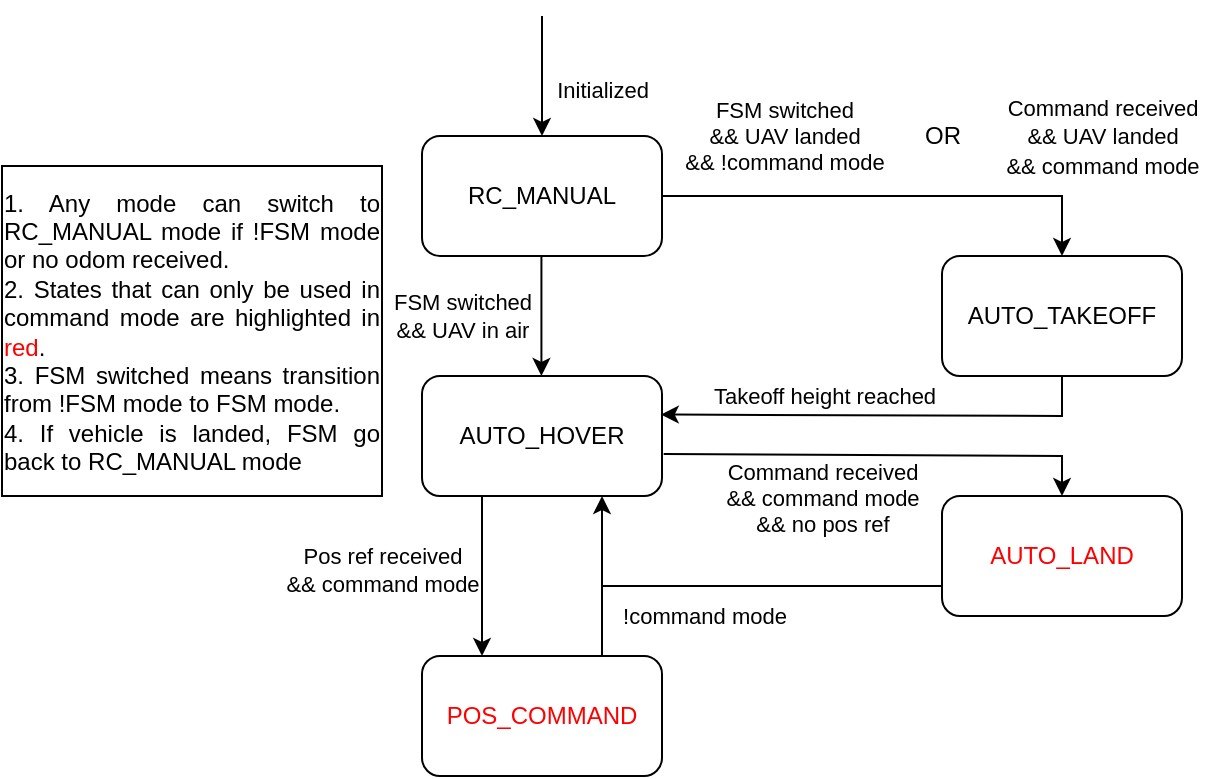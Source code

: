 <mxfile version="21.2.1" type="device">
  <diagram id="C5RBs43oDa-KdzZeNtuy" name="Page-1">
    <mxGraphModel dx="1104" dy="695" grid="1" gridSize="10" guides="1" tooltips="1" connect="1" arrows="1" fold="1" page="1" pageScale="1" pageWidth="827" pageHeight="1169" math="0" shadow="0">
      <root>
        <mxCell id="WIyWlLk6GJQsqaUBKTNV-0" />
        <mxCell id="WIyWlLk6GJQsqaUBKTNV-1" parent="WIyWlLk6GJQsqaUBKTNV-0" />
        <mxCell id="xZ0XVGUIxLxzNmTCteq_-8" value="" style="edgeStyle=orthogonalEdgeStyle;rounded=0;orthogonalLoop=1;jettySize=auto;html=1;entryX=0.5;entryY=0;entryDx=0;entryDy=0;" parent="WIyWlLk6GJQsqaUBKTNV-1" source="xZ0XVGUIxLxzNmTCteq_-0" target="xZ0XVGUIxLxzNmTCteq_-6" edge="1">
          <mxGeometry relative="1" as="geometry" />
        </mxCell>
        <mxCell id="xZ0XVGUIxLxzNmTCteq_-9" value="FSM switched&lt;br&gt;&amp;amp;&amp;amp; UAV landed&lt;br&gt;&amp;amp;&amp;amp; !command mode" style="edgeLabel;html=1;align=center;verticalAlign=middle;resizable=0;points=[];" parent="xZ0XVGUIxLxzNmTCteq_-8" vertex="1" connectable="0">
          <mxGeometry x="0.098" y="-1" relative="1" as="geometry">
            <mxPoint x="-66" y="-31" as="offset" />
          </mxGeometry>
        </mxCell>
        <mxCell id="xZ0XVGUIxLxzNmTCteq_-0" value="RC_MANUAL" style="rounded=1;whiteSpace=wrap;html=1;" parent="WIyWlLk6GJQsqaUBKTNV-1" vertex="1">
          <mxGeometry x="300" y="270" width="120" height="60" as="geometry" />
        </mxCell>
        <mxCell id="xZ0XVGUIxLxzNmTCteq_-1" value="" style="endArrow=classic;html=1;rounded=0;entryX=0.5;entryY=0;entryDx=0;entryDy=0;" parent="WIyWlLk6GJQsqaUBKTNV-1" target="xZ0XVGUIxLxzNmTCteq_-0" edge="1">
          <mxGeometry width="50" height="50" relative="1" as="geometry">
            <mxPoint x="360" y="210" as="sourcePoint" />
            <mxPoint x="470" y="430" as="targetPoint" />
          </mxGeometry>
        </mxCell>
        <mxCell id="xZ0XVGUIxLxzNmTCteq_-2" value="Initialized" style="edgeLabel;html=1;align=center;verticalAlign=middle;resizable=0;points=[];" parent="xZ0XVGUIxLxzNmTCteq_-1" vertex="1" connectable="0">
          <mxGeometry x="-0.31" y="2" relative="1" as="geometry">
            <mxPoint x="28" y="16" as="offset" />
          </mxGeometry>
        </mxCell>
        <mxCell id="xZ0XVGUIxLxzNmTCteq_-3" value="AUTO_HOVER" style="rounded=1;whiteSpace=wrap;html=1;" parent="WIyWlLk6GJQsqaUBKTNV-1" vertex="1">
          <mxGeometry x="300" y="390" width="120" height="60" as="geometry" />
        </mxCell>
        <mxCell id="xZ0XVGUIxLxzNmTCteq_-4" value="" style="endArrow=classic;html=1;rounded=0;" parent="WIyWlLk6GJQsqaUBKTNV-1" edge="1">
          <mxGeometry width="50" height="50" relative="1" as="geometry">
            <mxPoint x="359.71" y="330" as="sourcePoint" />
            <mxPoint x="359.71" y="390" as="targetPoint" />
          </mxGeometry>
        </mxCell>
        <mxCell id="xZ0XVGUIxLxzNmTCteq_-5" value="FSM switched&lt;br&gt;&amp;amp;&amp;amp; UAV in air" style="edgeLabel;html=1;align=center;verticalAlign=middle;resizable=0;points=[];" parent="xZ0XVGUIxLxzNmTCteq_-4" vertex="1" connectable="0">
          <mxGeometry x="-0.31" y="2" relative="1" as="geometry">
            <mxPoint x="-42" y="9" as="offset" />
          </mxGeometry>
        </mxCell>
        <mxCell id="xZ0XVGUIxLxzNmTCteq_-6" value="AUTO_TAKEOFF" style="rounded=1;whiteSpace=wrap;html=1;" parent="WIyWlLk6GJQsqaUBKTNV-1" vertex="1">
          <mxGeometry x="560" y="330" width="120" height="60" as="geometry" />
        </mxCell>
        <mxCell id="xZ0XVGUIxLxzNmTCteq_-11" value="&lt;font style=&quot;font-size: 11px;&quot;&gt;Command received&lt;br&gt;&amp;amp;&amp;amp; UAV landed&lt;br&gt;&amp;amp;&amp;amp; command mode&lt;/font&gt;" style="text;html=1;align=center;verticalAlign=middle;resizable=0;points=[];autosize=1;strokeColor=none;fillColor=none;" parent="WIyWlLk6GJQsqaUBKTNV-1" vertex="1">
          <mxGeometry x="580" y="240" width="120" height="60" as="geometry" />
        </mxCell>
        <mxCell id="xZ0XVGUIxLxzNmTCteq_-12" value="" style="endArrow=classic;html=1;rounded=0;exitX=0.5;exitY=1;exitDx=0;exitDy=0;entryX=0.995;entryY=0.321;entryDx=0;entryDy=0;entryPerimeter=0;" parent="WIyWlLk6GJQsqaUBKTNV-1" source="xZ0XVGUIxLxzNmTCteq_-6" target="xZ0XVGUIxLxzNmTCteq_-3" edge="1">
          <mxGeometry width="50" height="50" relative="1" as="geometry">
            <mxPoint x="420" y="450" as="sourcePoint" />
            <mxPoint x="470" y="400" as="targetPoint" />
            <Array as="points">
              <mxPoint x="620" y="410" />
            </Array>
          </mxGeometry>
        </mxCell>
        <mxCell id="xZ0XVGUIxLxzNmTCteq_-13" value="Takeoff height reached" style="edgeLabel;html=1;align=center;verticalAlign=middle;resizable=0;points=[];" parent="xZ0XVGUIxLxzNmTCteq_-12" vertex="1" connectable="0">
          <mxGeometry x="0.004" relative="1" as="geometry">
            <mxPoint x="-29" y="-10" as="offset" />
          </mxGeometry>
        </mxCell>
        <mxCell id="xZ0XVGUIxLxzNmTCteq_-14" value="&lt;font color=&quot;#ff0000&quot;&gt;AUTO_LAND&lt;/font&gt;" style="rounded=1;whiteSpace=wrap;html=1;" parent="WIyWlLk6GJQsqaUBKTNV-1" vertex="1">
          <mxGeometry x="560" y="450" width="120" height="60" as="geometry" />
        </mxCell>
        <mxCell id="xZ0XVGUIxLxzNmTCteq_-15" value="" style="endArrow=classic;html=1;rounded=0;entryX=0.5;entryY=0;entryDx=0;entryDy=0;exitX=1.007;exitY=0.65;exitDx=0;exitDy=0;exitPerimeter=0;" parent="WIyWlLk6GJQsqaUBKTNV-1" source="xZ0XVGUIxLxzNmTCteq_-3" target="xZ0XVGUIxLxzNmTCteq_-14" edge="1">
          <mxGeometry width="50" height="50" relative="1" as="geometry">
            <mxPoint x="420" y="450" as="sourcePoint" />
            <mxPoint x="470" y="400" as="targetPoint" />
            <Array as="points">
              <mxPoint x="620" y="430" />
            </Array>
          </mxGeometry>
        </mxCell>
        <mxCell id="xZ0XVGUIxLxzNmTCteq_-16" value="Command received&lt;br&gt;&amp;amp;&amp;amp; command mode&lt;br&gt;&amp;amp;&amp;amp; no pos ref" style="edgeLabel;html=1;align=center;verticalAlign=middle;resizable=0;points=[];" parent="xZ0XVGUIxLxzNmTCteq_-15" vertex="1" connectable="0">
          <mxGeometry x="-0.26" relative="1" as="geometry">
            <mxPoint x="-2" y="21" as="offset" />
          </mxGeometry>
        </mxCell>
        <mxCell id="xZ0XVGUIxLxzNmTCteq_-17" value="OR" style="text;html=1;align=center;verticalAlign=middle;resizable=0;points=[];autosize=1;strokeColor=none;fillColor=none;" parent="WIyWlLk6GJQsqaUBKTNV-1" vertex="1">
          <mxGeometry x="540" y="255" width="40" height="30" as="geometry" />
        </mxCell>
        <mxCell id="xZ0XVGUIxLxzNmTCteq_-18" value="&lt;font color=&quot;#ff0000&quot;&gt;POS_COMMAND&lt;/font&gt;" style="rounded=1;whiteSpace=wrap;html=1;" parent="WIyWlLk6GJQsqaUBKTNV-1" vertex="1">
          <mxGeometry x="300" y="530" width="120" height="60" as="geometry" />
        </mxCell>
        <mxCell id="xZ0XVGUIxLxzNmTCteq_-19" value="" style="endArrow=classic;html=1;rounded=0;entryX=0.25;entryY=0;entryDx=0;entryDy=0;exitX=0.25;exitY=1;exitDx=0;exitDy=0;" parent="WIyWlLk6GJQsqaUBKTNV-1" source="xZ0XVGUIxLxzNmTCteq_-3" target="xZ0XVGUIxLxzNmTCteq_-18" edge="1">
          <mxGeometry width="50" height="50" relative="1" as="geometry">
            <mxPoint x="359.71" y="450" as="sourcePoint" />
            <mxPoint x="359.71" y="510" as="targetPoint" />
          </mxGeometry>
        </mxCell>
        <mxCell id="xZ0XVGUIxLxzNmTCteq_-20" value="Pos ref received&lt;br&gt;&amp;amp;&amp;amp; command mode" style="edgeLabel;html=1;align=center;verticalAlign=middle;resizable=0;points=[];" parent="xZ0XVGUIxLxzNmTCteq_-19" vertex="1" connectable="0">
          <mxGeometry x="-0.31" y="2" relative="1" as="geometry">
            <mxPoint x="-52" y="9" as="offset" />
          </mxGeometry>
        </mxCell>
        <mxCell id="xZ0XVGUIxLxzNmTCteq_-21" value="" style="endArrow=classic;html=1;rounded=0;exitX=0.75;exitY=0;exitDx=0;exitDy=0;entryX=0.75;entryY=1;entryDx=0;entryDy=0;" parent="WIyWlLk6GJQsqaUBKTNV-1" source="xZ0XVGUIxLxzNmTCteq_-18" target="xZ0XVGUIxLxzNmTCteq_-3" edge="1">
          <mxGeometry width="50" height="50" relative="1" as="geometry">
            <mxPoint x="410" y="430" as="sourcePoint" />
            <mxPoint x="460" y="380" as="targetPoint" />
          </mxGeometry>
        </mxCell>
        <mxCell id="xZ0XVGUIxLxzNmTCteq_-22" value="" style="endArrow=none;html=1;rounded=0;exitX=0;exitY=0.75;exitDx=0;exitDy=0;endFill=0;" parent="WIyWlLk6GJQsqaUBKTNV-1" source="xZ0XVGUIxLxzNmTCteq_-14" edge="1">
          <mxGeometry width="50" height="50" relative="1" as="geometry">
            <mxPoint x="410" y="430" as="sourcePoint" />
            <mxPoint x="390" y="495" as="targetPoint" />
          </mxGeometry>
        </mxCell>
        <mxCell id="xZ0XVGUIxLxzNmTCteq_-23" value="!command mode" style="edgeLabel;html=1;align=center;verticalAlign=middle;resizable=0;points=[];" parent="xZ0XVGUIxLxzNmTCteq_-22" vertex="1" connectable="0">
          <mxGeometry x="-0.086" y="-1" relative="1" as="geometry">
            <mxPoint x="-42" y="16" as="offset" />
          </mxGeometry>
        </mxCell>
        <mxCell id="xZ0XVGUIxLxzNmTCteq_-24" value="&lt;div style=&quot;text-align: justify;&quot;&gt;&lt;span style=&quot;background-color: initial;&quot;&gt;1. Any mode can switch to RC_MANUAL mode if !FSM mode or no odom received.&lt;/span&gt;&lt;/div&gt;&lt;div style=&quot;text-align: justify;&quot;&gt;&lt;span style=&quot;background-color: initial;&quot;&gt;2. States that can only be used in command mode are highlighted in &lt;/span&gt;&lt;font style=&quot;background-color: initial;&quot; color=&quot;#ff0000&quot;&gt;red&lt;/font&gt;&lt;span style=&quot;background-color: initial;&quot;&gt;.&lt;/span&gt;&lt;/div&gt;&lt;div style=&quot;text-align: justify;&quot;&gt;&lt;span style=&quot;background-color: initial;&quot;&gt;3. FSM switched means transition from !FSM mode to FSM mode.&lt;/span&gt;&lt;/div&gt;&lt;div style=&quot;text-align: justify;&quot;&gt;&lt;span style=&quot;background-color: initial;&quot;&gt;4. If vehicle is landed, FSM go back to RC_MANUAL mode&lt;/span&gt;&lt;/div&gt;" style="text;html=1;align=center;verticalAlign=middle;whiteSpace=wrap;rounded=0;strokeColor=default;" parent="WIyWlLk6GJQsqaUBKTNV-1" vertex="1">
          <mxGeometry x="90" y="285" width="190" height="165" as="geometry" />
        </mxCell>
      </root>
    </mxGraphModel>
  </diagram>
</mxfile>
